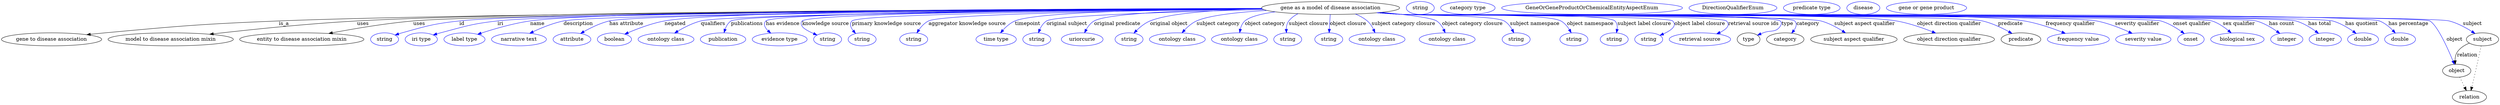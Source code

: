 digraph {
	graph [bb="0,0,6870,283"];
	node [label="\N"];
	"gene as a model of disease association"	[height=0.5,
		label="gene as a model of disease association",
		pos="3656.8,265",
		width=5.2718];
	"gene to disease association"	[height=0.5,
		pos="137.79,178",
		width=3.8274];
	"gene as a model of disease association" -> "gene to disease association"	[label=is_a,
		lp="776.79,221.5",
		pos="e,234.59,190.84 3467.6,263.12 2912.1,260.31 1292,250.45 762.79,229 550.01,220.38 496.84,215.57 284.79,196 271.84,194.81 258.27,193.42 \
244.83,191.96"];
	"model to disease association mixin"	[height=0.5,
		pos="465.79,178",
		width=4.7843];
	"gene as a model of disease association" -> "model to disease association mixin"	[label=uses,
		lp="994.29,221.5",
		pos="e,572.97,192.12 3467.2,263.6 2939.8,262.17 1462.8,255.8 977.79,229 842.08,221.5 686.78,205.25 583.15,193.3"];
	"entity to disease association mixin"	[height=0.5,
		pos="826.79,178",
		width=4.7482];
	"gene as a model of disease association" -> "entity to disease association mixin"	[label=uses,
		lp="1149.3,221.5",
		pos="e,900.91,194.27 3467.7,263 2921,259.86 1362.5,249.25 1132.8,229 1057.2,222.34 972.15,207.86 910.91,196.19"];
	id	[color=blue,
		height=0.5,
		label=string,
		pos="1053.8,178",
		width=1.0652];
	"gene as a model of disease association" -> id	[color=blue,
		label=id,
		lp="1266.8,221.5",
		pos="e,1082.8,189.97 3467.8,263.32 2940.3,261.13 1476.2,252.96 1259.8,229 1188.5,221.11 1170.9,215.35 1101.8,196 1098.7,195.13 1095.5,\
194.16 1092.3,193.14",
		style=solid];
	iri	[color=blue,
		height=0.5,
		label="iri type",
		pos="1154.8,178",
		width=1.2277];
	"gene as a model of disease association" -> iri	[color=blue,
		label=iri,
		lp="1371.8,221.5",
		pos="e,1187.7,190.13 3467.8,263.21 2956.3,260.78 1569.6,252.12 1363.8,229 1293.4,221.09 1276.3,214.18 1207.8,196 1204.4,195.11 1200.9,\
194.12 1197.5,193.1",
		style=solid];
	name	[color=blue,
		height=0.5,
		label="label type",
		pos="1273.8,178",
		width=1.5707];
	"gene as a model of disease association" -> name	[color=blue,
		label=name,
		lp="1473.8,221.5",
		pos="e,1309.7,191.92 3467.1,263.75 2969.2,262.71 1649.7,257.29 1453.8,229 1407.1,222.26 1355.4,207.06 1319.5,195.18",
		style=solid];
	description	[color=blue,
		height=0.5,
		label="narrative text",
		pos="1423.8,178",
		width=2.0943];
	"gene as a model of disease association" -> description	[color=blue,
		label=description,
		lp="1586.3,221.5",
		pos="e,1453.4,194.79 3468.2,262.77 2968,259.25 1638.9,248.15 1545.8,229 1516.8,223.04 1486,210.36 1462.6,199.27",
		style=solid];
	"has attribute"	[color=blue,
		height=0.5,
		label=attribute,
		pos="1568.8,178",
		width=1.4443];
	"gene as a model of disease association" -> "has attribute"	[color=blue,
		label="has attribute",
		lp="1718.8,221.5",
		pos="e,1592.6,194.29 3468.2,262.87 2989.3,259.72 1758.1,249.63 1671.8,229 1646.9,223.05 1621,210.46 1601.4,199.4",
		style=solid];
	negated	[color=blue,
		height=0.5,
		label=boolean,
		pos="1685.8,178",
		width=1.2999];
	"gene as a model of disease association" -> negated	[color=blue,
		label=negated,
		lp="1851.8,221.5",
		pos="e,1714.1,192.49 3467.1,263.92 3030.7,263.24 1980.8,258.5 1822.8,229 1788.1,222.53 1750.6,208.28 1723.6,196.64",
		style=solid];
	qualifiers	[color=blue,
		height=0.5,
		label="ontology class",
		pos="1826.8,178",
		width=2.1304];
	"gene as a model of disease association" -> qualifiers	[color=blue,
		label=qualifiers,
		lp="1956.3,221.5",
		pos="e,1850.4,195.24 3468.5,262.5 3034.8,258.75 1996.5,247.83 1922.8,229 1900.3,223.26 1877.2,211.42 1859.3,200.71",
		style=solid];
	publications	[color=blue,
		height=0.5,
		label=publication,
		pos="1983.8,178",
		width=1.7332];
	"gene as a model of disease association" -> publications	[color=blue,
		label=publications,
		lp="2049.8,221.5",
		pos="e,1986.6,196.44 3468.2,262.64 3041.4,259.22 2035.8,249.05 2005.8,229 1997.9,223.72 1992.8,214.91 1989.5,206.14",
		style=solid];
	"has evidence"	[color=blue,
		height=0.5,
		label="evidence type",
		pos="2139.8,178",
		width=2.0943];
	"gene as a model of disease association" -> "has evidence"	[color=blue,
		label="has evidence",
		lp="2148.3,221.5",
		pos="e,2115.2,195.13 3468,263.16 3058.9,260.9 2125.4,253.1 2101.8,229 2093.7,220.76 2098.8,210.79 2107.5,201.94",
		style=solid];
	"knowledge source"	[color=blue,
		height=0.5,
		label=string,
		pos="2271.8,178",
		width=1.0652];
	"gene as a model of disease association" -> "knowledge source"	[color=blue,
		label="knowledge source",
		lp="2266.3,221.5",
		pos="e,2242.9,189.84 3468.1,262.86 3079.4,260.05 2223.6,251.34 2201.8,229 2197.1,224.23 2198.3,219.67 2201.8,214 2205.7,207.6 2219.4,\
200.19 2233.6,193.84",
		style=solid];
	"primary knowledge source"	[color=blue,
		height=0.5,
		label=string,
		pos="2366.8,178",
		width=1.0652];
	"gene as a model of disease association" -> "primary knowledge source"	[color=blue,
		label="primary knowledge source",
		lp="2433.8,221.5",
		pos="e,2348.8,194.35 3468.8,262.37 3109.4,258.79 2358.2,248.94 2338.8,229 2331.3,221.28 2335.1,211.15 2342.1,202.02",
		style=solid];
	"aggregator knowledge source"	[color=blue,
		height=0.5,
		label=string,
		pos="2508.8,178",
		width=1.0652];
	"gene as a model of disease association" -> "aggregator knowledge source"	[color=blue,
		label="aggregator knowledge source",
		lp="2656.3,221.5",
		pos="e,2517.4,195.72 3469.2,262.09 3164.1,258.42 2590.2,248.9 2549.8,229 2538.8,223.61 2529.8,213.78 2523,204.25",
		style=solid];
	timepoint	[color=blue,
		height=0.5,
		label="time type",
		pos="2735.8,178",
		width=1.5346];
	"gene as a model of disease association" -> timepoint	[color=blue,
		label=timepoint,
		lp="2822.8,221.5",
		pos="e,2747.8,195.77 3467.6,263.48 3230.7,261.72 2848.4,254.85 2787.8,229 2774.9,223.5 2763.3,213.23 2754.4,203.43",
		style=solid];
	"original subject"	[color=blue,
		height=0.5,
		label=string,
		pos="2847.8,178",
		width=1.0652];
	"gene as a model of disease association" -> "original subject"	[color=blue,
		label="original subject",
		lp="2930.8,221.5",
		pos="e,2852.2,195.97 3473.3,260.32 3250.1,255.17 2899.8,244.66 2874.8,229 2866.2,223.61 2860.1,214.49 2856,205.49",
		style=solid];
	"original predicate"	[color=blue,
		height=0.5,
		label=uriorcurie,
		pos="2972.8,178",
		width=1.5887];
	"gene as a model of disease association" -> "original predicate"	[color=blue,
		label="original predicate",
		lp="3069.3,221.5",
		pos="e,2979.2,196.03 3468.6,262.45 3290.7,259.6 3045.2,251.57 3005.8,229 2996.3,223.57 2989.1,214.18 2983.8,205",
		style=solid];
	"original object"	[color=blue,
		height=0.5,
		label=string,
		pos="3101.8,178",
		width=1.0652];
	"gene as a model of disease association" -> "original object"	[color=blue,
		label="original object",
		lp="3211.3,221.5",
		pos="e,3115.2,195.15 3468,262.93 3351.5,259.92 3214.3,251.45 3159.8,229 3145.7,223.19 3132.6,212.54 3122.4,202.56",
		style=solid];
	"subject category"	[color=blue,
		height=0.5,
		label="ontology class",
		pos="3234.8,178",
		width=2.1304];
	"gene as a model of disease association" -> "subject category"	[color=blue,
		label="subject category",
		lp="3347.3,221.5",
		pos="e,3247.6,195.99 3480.9,258.11 3403.5,253.33 3322.4,244.67 3287.8,229 3275.1,223.23 3263.4,213.13 3254.4,203.51",
		style=solid];
	"object category"	[color=blue,
		height=0.5,
		label="ontology class",
		pos="3405.8,178",
		width=2.1304];
	"gene as a model of disease association" -> "object category"	[color=blue,
		label="object category",
		lp="3476.3,221.5",
		pos="e,3406.4,196.34 3504.6,254.19 3467.7,249.01 3434.8,241.09 3420.8,229 3414.2,223.27 3410.4,214.73 3408.3,206.33",
		style=solid];
	"subject closure"	[color=blue,
		height=0.5,
		label=string,
		pos="3538.8,178",
		width=1.0652];
	"gene as a model of disease association" -> "subject closure"	[color=blue,
		label="subject closure",
		lp="3596.3,221.5",
		pos="e,3535.3,196.01 3567.2,249.12 3557.4,244.15 3548.6,237.6 3541.8,229 3536.8,222.64 3535,214.28 3534.8,206.23",
		style=solid];
	"object closure"	[color=blue,
		height=0.5,
		label=string,
		pos="3651.8,178",
		width=1.0652];
	"gene as a model of disease association" -> "object closure"	[color=blue,
		label="object closure",
		lp="3704.8,221.5",
		pos="e,3652.8,196.18 3655.8,246.8 3655.1,235.16 3654.2,219.55 3653.4,206.24",
		style=solid];
	"subject category closure"	[color=blue,
		height=0.5,
		label="ontology class",
		pos="3784.8,178",
		width=2.1304];
	"gene as a model of disease association" -> "subject category closure"	[color=blue,
		label="subject category closure",
		lp="3857.3,221.5",
		pos="e,3779.1,196.41 3725.2,248.11 3736.9,243.29 3748.3,237.05 3757.8,229 3765.1,222.78 3770.8,214.06 3775,205.64",
		style=solid];
	"object category closure"	[color=blue,
		height=0.5,
		label="ontology class",
		pos="3977.8,178",
		width=2.1304];
	"gene as a model of disease association" -> "object category closure"	[color=blue,
		label="object category closure",
		lp="4047.3,221.5",
		pos="e,3972.4,196.22 3797,252.82 3865.3,246.36 3935.4,237.79 3948.8,229 3957.3,223.41 3963.6,214.41 3968.1,205.57",
		style=solid];
	"subject namespace"	[color=blue,
		height=0.5,
		label=string,
		pos="4167.8,178",
		width=1.0652];
	"gene as a model of disease association" -> "subject namespace"	[color=blue,
		label="subject namespace",
		lp="4218.8,221.5",
		pos="e,4161.4,195.99 3790.6,252.19 3812.4,250.37 3834.7,248.58 3855.8,247 3886.8,244.68 4107.9,244.59 4134.8,229 4144.2,223.52 4151.5,\
214.12 4156.7,204.94",
		style=solid];
	"object namespace"	[color=blue,
		height=0.5,
		label=string,
		pos="4326.8,178",
		width=1.0652];
	"gene as a model of disease association" -> "object namespace"	[color=blue,
		label="object namespace",
		lp="4371.8,221.5",
		pos="e,4319.4,196.12 3787.9,251.98 3810.5,250.14 3833.8,248.39 3855.8,247 3904.1,243.94 4248.2,251.94 4290.8,229 4300.8,223.62 4308.7,\
214.11 4314.5,204.82",
		style=solid];
	"subject label closure"	[color=blue,
		height=0.5,
		label=string,
		pos="4437.8,178",
		width=1.0652];
	"gene as a model of disease association" -> "subject label closure"	[color=blue,
		label="subject label closure",
		lp="4520.8,221.5",
		pos="e,4444.1,196.07 3786.8,251.87 3809.8,250.02 3833.5,248.3 3855.8,247 3888.2,245.12 4417.2,252.3 4439.8,229 4445.6,222.97 4446.8,214.36 \
4445.9,205.98",
		style=solid];
	"object label closure"	[color=blue,
		height=0.5,
		label=string,
		pos="4532.8,178",
		width=1.0652];
	"gene as a model of disease association" -> "object label closure"	[color=blue,
		label="object label closure",
		lp="4673.3,221.5",
		pos="e,4563.2,188.94 3786,251.81 3809.2,249.95 3833.2,248.24 3855.8,247 3876.4,245.87 4584.4,243.77 4598.8,229 4612.3,215.2 4593.5,202.13 \
4572.6,192.82",
		style=solid];
	"retrieval source ids"	[color=blue,
		height=0.5,
		label="retrieval source",
		pos="4673.8,178",
		width=2.347];
	"gene as a model of disease association" -> "retrieval source ids"	[color=blue,
		label="retrieval source ids",
		lp="4821.3,221.5",
		pos="e,4719.8,193.15 3785.7,251.76 3809,249.89 3833.1,248.2 3855.8,247 3880.5,245.7 4729.5,246.68 4746.8,229 4758.6,216.9 4746.7,205.95 \
4729.3,197.4",
		style=solid];
	type	[height=0.5,
		pos="4807.8,178",
		width=0.86659];
	"gene as a model of disease association" -> type	[color=blue,
		label=type,
		lp="4914.8,221.5",
		pos="e,4832.5,189.33 3785.4,251.72 3808.8,249.86 3833,248.17 3855.8,247 3884.6,245.52 4874.6,249.59 4894.8,229 4899.5,224.25 4898.5,219.51 \
4894.8,214 4882.4,195.87 4869.2,204.2 4848.8,196 4846.6,195.1 4844.3,194.17 4841.9,193.22",
		style=solid];
	category	[height=0.5,
		pos="4908.8,178",
		width=1.4263];
	"gene as a model of disease association" -> category	[color=blue,
		label=category,
		lp="4971.3,221.5",
		pos="e,4926.3,194.94 3785.2,251.73 3808.6,249.86 3832.9,248.17 3855.8,247 3885.7,245.47 4913.8,250.37 4934.8,229 4942,221.63 4938.9,211.83 \
4932.7,202.85",
		style=solid];
	"subject aspect qualifier"	[height=0.5,
		pos="5096.8,178",
		width=3.3039];
	"gene as a model of disease association" -> "subject aspect qualifier"	[color=blue,
		label="subject aspect qualifier",
		lp="5127.3,221.5",
		pos="e,5074.1,195.76 3785.2,251.71 3808.6,249.84 3832.9,248.15 3855.8,247 3919.7,243.78 4945,245.53 5006.8,229 5027.6,223.43 5048.8,212 \
5065.4,201.48",
		style=solid];
	"object direction qualifier"	[height=0.5,
		pos="5358.8,178",
		width=3.4664];
	"gene as a model of disease association" -> "object direction qualifier"	[color=blue,
		label="object direction qualifier",
		lp="5359.8,221.5",
		pos="e,5322.4,195.31 3784.9,251.69 3808.4,249.81 3832.8,248.13 3855.8,247 4006.6,239.57 5066,255.1 5214.8,229 5248.6,223.07 5285.1,210.31 \
5312.9,199.17",
		style=solid];
	predicate	[height=0.5,
		pos="5555.8,178",
		width=1.5165];
	"gene as a model of disease association" -> predicate	[color=blue,
		label=predicate,
		lp="5527.8,221.5",
		pos="e,5531.7,194.34 3784.6,251.67 3808.3,249.79 3832.8,248.11 3855.8,247 3944.4,242.72 5365.4,249.19 5451.8,229 5476.9,223.13 5503,210.54 \
5522.8,199.46",
		style=solid];
	"frequency qualifier"	[color=blue,
		height=0.5,
		label="frequency value",
		pos="5713.8,178",
		width=2.3651];
	"gene as a model of disease association" -> "frequency qualifier"	[color=blue,
		label="frequency qualifier",
		lp="5692.8,221.5",
		pos="e,5678.4,194.48 3784.6,251.66 3808.3,249.78 3832.8,248.1 3855.8,247 4045.6,237.91 5378.5,260.8 5565.8,229 5601.5,222.94 5640.2,209.62 \
5669,198.25",
		style=solid];
	"severity qualifier"	[color=blue,
		height=0.5,
		label="severity value",
		pos="5892.8,178",
		width=2.1123];
	"gene as a model of disease association" -> "severity qualifier"	[color=blue,
		label="severity qualifier",
		lp="5876.8,221.5",
		pos="e,5862.2,194.61 3784.4,251.66 3808.1,249.77 3832.7,248.09 3855.8,247 3961.7,241.98 5660.7,249.13 5764.8,229 5795.4,223.09 5828.1,\
210.18 5852.8,198.97",
		style=solid];
	"onset qualifier"	[color=blue,
		height=0.5,
		label=onset,
		pos="6022.8,178",
		width=1.011];
	"gene as a model of disease association" -> "onset qualifier"	[color=blue,
		label="onset qualifier",
		lp="6027.3,221.5",
		pos="e,6005.2,193.84 3784.4,251.64 3808.1,249.76 3832.7,248.09 3855.8,247 3913.7,244.28 5886.1,245.06 5941.8,229 5961.8,223.22 5981.8,\
210.98 5996.9,200.06",
		style=solid];
	"sex qualifier"	[color=blue,
		height=0.5,
		label="biological sex",
		pos="6150.8,178",
		width=2.0401];
	"gene as a model of disease association" -> "sex qualifier"	[color=blue,
		label="sex qualifier",
		lp="6155.8,221.5",
		pos="e,6134.4,195.76 3784.3,251.63 3808.1,249.75 3832.7,248.08 3855.8,247 3917.6,244.12 6024.1,248.52 6082.8,229 6098.9,223.63 6114.4,\
212.83 6126.6,202.64",
		style=solid];
	"has count"	[color=blue,
		height=0.5,
		label=integer,
		pos="6286.8,178",
		width=1.2277];
	"gene as a model of disease association" -> "has count"	[color=blue,
		label="has count",
		lp="6272.8,221.5",
		pos="e,6268.1,194.34 3784.1,251.65 3807.9,249.76 3832.6,248.08 3855.8,247 3920.9,243.97 6141,246.71 6203.8,229 6224,223.31 6244.1,211.32 \
6259.6,200.51",
		style=solid];
	"has total"	[color=blue,
		height=0.5,
		label=integer,
		pos="6392.8,178",
		width=1.2277];
	"gene as a model of disease association" -> "has total"	[color=blue,
		label="has total",
		lp="6377.3,221.5",
		pos="e,6374.3,194.58 3784.1,251.64 3807.9,249.75 3832.6,248.07 3855.8,247 3923.9,243.84 6246.2,247.87 6311.8,229 6331.4,223.35 6351,211.48 \
6366,200.73",
		style=solid];
	"has quotient"	[color=blue,
		height=0.5,
		label=double,
		pos="6496.8,178",
		width=1.1735];
	"gene as a model of disease association" -> "has quotient"	[color=blue,
		label="has quotient",
		lp="6492.8,221.5",
		pos="e,6477.8,194.34 3784.1,251.64 3807.9,249.75 3832.6,248.07 3855.8,247 3926.7,243.72 6344.4,248.08 6412.8,229 6433.3,223.27 6454,211.11 \
6469.6,200.21",
		style=solid];
	"has percentage"	[color=blue,
		height=0.5,
		label=double,
		pos="6598.8,178",
		width=1.1735];
	"gene as a model of disease association" -> "has percentage"	[color=blue,
		label="has percentage",
		lp="6621.8,221.5",
		pos="e,6585.8,195.47 3784.1,251.63 3807.9,249.74 3832.6,248.07 3855.8,247 3930.3,243.57 6472,255.52 6541.8,229 6555.9,223.63 6568.8,213.03 \
6578.8,202.96",
		style=solid];
	object	[height=0.5,
		pos="6754.8,91",
		width=1.0832];
	"gene as a model of disease association" -> object	[color=blue,
		label=object,
		lp="6748.8,178",
		pos="e,6748.2,108.8 3784.1,251.62 3807.9,249.73 3832.6,248.06 3855.8,247 3895,245.2 6647.2,249.21 6680.8,229 6701.5,216.53 6729.5,154.42 \
6744.4,118.25",
		style=solid];
	subject	[height=0.5,
		pos="6825.8,178",
		width=1.2277];
	"gene as a model of disease association" -> subject	[color=blue,
		label=subject,
		lp="6797.8,221.5",
		pos="e,6805.1,194.12 3784.1,251.62 3807.9,249.73 3832.6,248.06 3855.8,247 3935.7,243.34 6656.4,248.94 6733.8,229 6756.3,223.21 6779.2,\
210.75 6796.6,199.72",
		style=solid];
	association_type	[color=blue,
		height=0.5,
		label=string,
		pos="3902.8,265",
		width=1.0652];
	association_category	[color=blue,
		height=0.5,
		label="category type",
		pos="4033.8,265",
		width=2.0762];
	"gene to disease or phenotypic feature association_subject aspect qualifier"	[color=blue,
		height=0.5,
		label=GeneOrGeneProductOrChemicalEntityAspectEnum,
		pos="4375.8,265",
		width=6.9147];
	"gene to disease or phenotypic feature association_object direction qualifier"	[color=blue,
		height=0.5,
		label=DirectionQualifierEnum,
		pos="4763.8,265",
		width=3.358];
	"gene to disease or phenotypic feature association_predicate"	[color=blue,
		height=0.5,
		label="predicate type",
		pos="4980.8,265",
		width=2.1665];
	relation	[height=0.5,
		pos="6789.8,18",
		width=1.2999];
	object -> relation	[pos="e,6781.3,36.198 6763.1,73.174 6767.2,64.896 6772.2,54.723 6776.8,45.438",
		style=dotted];
	"gene to disease association_object"	[color=blue,
		height=0.5,
		label=disease,
		pos="5121.8,265",
		width=1.2638];
	subject -> object	[label=relation,
		lp="6783.8,134.5",
		pos="e,6751,109.01 6789.4,167.42 6776.6,162.12 6763.4,154.06 6755.8,142 6751.5,135.26 6750.2,126.93 6750.2,119.01"];
	subject -> relation	[pos="e,6794,36.005 6822.1,160.05 6817.7,139.44 6809.9,103.63 6802.8,73 6800.8,64.183 6798.5,54.574 6796.4,45.938",
		style=dotted];
	"gene as a model of disease association_subject"	[color=blue,
		height=0.5,
		label="gene or gene product",
		pos="5295.8,265",
		width=3.0692];
}
